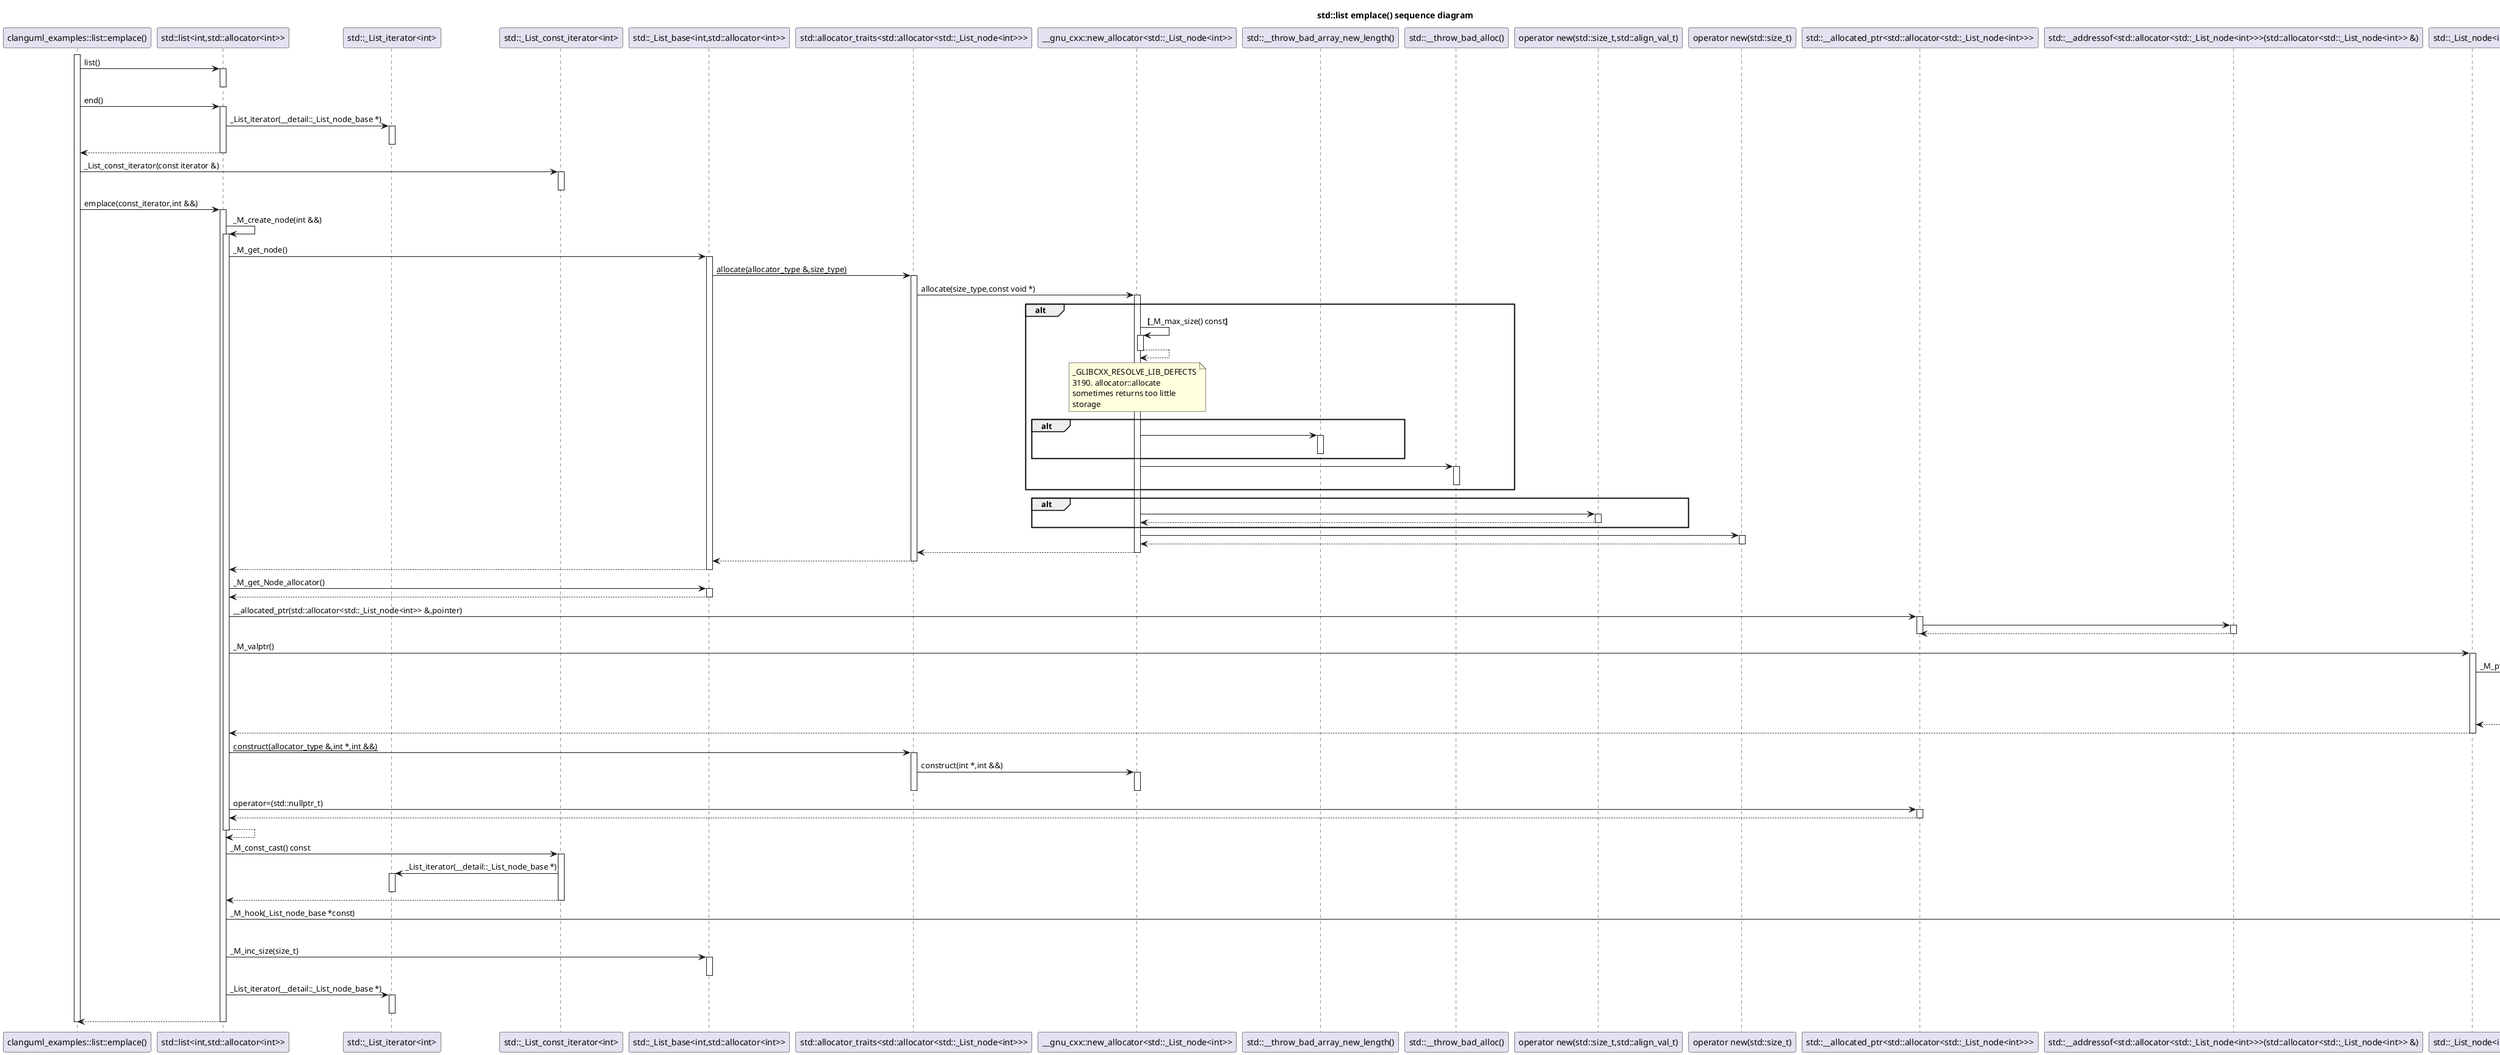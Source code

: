 @startuml
title std::list emplace() sequence diagram
participant "clanguml_examples::list::emplace()" as C_0016263699868639456484 [[https://github.com/bkryza/clang-uml-examples/blob/4db47111d5e311d6f44aebda99e419b7ffd8b7d2/cpp-standard-library/cpp-standard-library/src/list.cc#L4{emplace}]]
activate C_0016263699868639456484
participant "std::list<int,std::allocator<int>>" as C_0012688964058898021606 [[https://github.com/gcc-mirror/gcc/blob/releases/gcc-11.4.0/libstdc++-v3/include/bits/stl_list.h#L557{}]]
C_0016263699868639456484 -> C_0012688964058898021606 [[https://github.com/bkryza/clang-uml-examples/blob/4db47111d5e311d6f44aebda99e419b7ffd8b7d2/cpp-standard-library/cpp-standard-library/src/list.cc#L5{}]] : list()
activate C_0012688964058898021606
deactivate C_0012688964058898021606
C_0016263699868639456484 -> C_0012688964058898021606 [[https://github.com/bkryza/clang-uml-examples/blob/4db47111d5e311d6f44aebda99e419b7ffd8b7d2/cpp-standard-library/cpp-standard-library/src/list.cc#L6{}]] : end()
activate C_0012688964058898021606
participant "std::_List_iterator<int>" as C_0015791400372507591026 [[https://github.com/gcc-mirror/gcc/blob/releases/gcc-11.4.0/libstdc++-v3/include/bits/stl_list.h#L186{}]]
C_0012688964058898021606 -> C_0015791400372507591026 [[https://github.com/gcc-mirror/gcc/blob/releases/gcc-11.4.0/libstdc++-v3/include/bits/stl_list.h#L965{}]] : _List_iterator(__detail::_List_node_base *)
activate C_0015791400372507591026
deactivate C_0015791400372507591026
C_0012688964058898021606 --> C_0016263699868639456484
deactivate C_0012688964058898021606
participant "std::_List_const_iterator<int>" as C_0016481197395156723564 [[https://github.com/gcc-mirror/gcc/blob/releases/gcc-11.4.0/libstdc++-v3/include/bits/stl_list.h#L267{}]]
C_0016263699868639456484 -> C_0016481197395156723564 [[https://github.com/bkryza/clang-uml-examples/blob/4db47111d5e311d6f44aebda99e419b7ffd8b7d2/cpp-standard-library/cpp-standard-library/src/list.cc#L6{}]] : _List_const_iterator(const iterator &)
activate C_0016481197395156723564
deactivate C_0016481197395156723564
C_0016263699868639456484 -> C_0012688964058898021606 [[https://github.com/bkryza/clang-uml-examples/blob/4db47111d5e311d6f44aebda99e419b7ffd8b7d2/cpp-standard-library/cpp-standard-library/src/list.cc#L6{}]] : emplace(const_iterator,int &&)
activate C_0012688964058898021606
C_0012688964058898021606 -> C_0012688964058898021606 [[https://github.com/gcc-mirror/gcc/blob/releases/gcc-11.4.0/libstdc++-v3/include/bits/list.tcc#L92{}]] : _M_create_node(int &&)
activate C_0012688964058898021606
participant "std::_List_base<int,std::allocator<int>>" as C_0008221085376594923905 [[https://github.com/gcc-mirror/gcc/blob/releases/gcc-11.4.0/libstdc++-v3/include/bits/stl_list.h#L350{}]]
C_0012688964058898021606 -> C_0008221085376594923905 [[https://github.com/gcc-mirror/gcc/blob/releases/gcc-11.4.0/libstdc++-v3/include/bits/stl_list.h#L635{}]] : _M_get_node()
activate C_0008221085376594923905
participant "std::allocator_traits<std::allocator<std::_List_node<int>>>" as C_0001551730410201807116 [[https://github.com/gcc-mirror/gcc/blob/releases/gcc-11.4.0/libstdc++-v3/include/bits/alloc_traits.h#L411{}]]
C_0008221085376594923905 -> C_0001551730410201807116 [[https://github.com/gcc-mirror/gcc/blob/releases/gcc-11.4.0/libstdc++-v3/include/bits/stl_list.h#L443{}]] : __allocate(allocator_type &,size_type)__
activate C_0001551730410201807116
participant "__gnu_cxx::new_allocator<std::_List_node<int>>" as C_0011094973049152741561 [[https://github.com/gcc-mirror/gcc/blob/releases/gcc-11.4.0/libstdc++-v3/include/ext/new_allocator.h#L55{}]]
C_0001551730410201807116 -> C_0011094973049152741561 [[https://github.com/gcc-mirror/gcc/blob/releases/gcc-11.4.0/libstdc++-v3/include/bits/alloc_traits.h#L464{}]] : allocate(size_type,const void *)
activate C_0011094973049152741561
alt
C_0011094973049152741561 -> C_0011094973049152741561 [[https://github.com/gcc-mirror/gcc/blob/releases/gcc-11.4.0/libstdc++-v3/include/ext/new_allocator.h#L111{}]] : **[**_M_max_size() const**]**
activate C_0011094973049152741561
C_0011094973049152741561 --> C_0011094973049152741561
deactivate C_0011094973049152741561
note over C_0011094973049152741561
_GLIBCXX_RESOLVE_LIB_DEFECTS
3190. allocator::allocate
sometimes returns too little
storage
end note
alt
participant "std::__throw_bad_array_new_length()" as C_0017195084916193522427 [[https://github.com/gcc-mirror/gcc/blob/releases/gcc-11.4.0/libstdc++-v3/include/bits/functexcept.h#L55{}]]
C_0011094973049152741561 -> C_0017195084916193522427 [[https://github.com/gcc-mirror/gcc/blob/releases/gcc-11.4.0/libstdc++-v3/include/ext/new_allocator.h#L116{}]] : 
activate C_0017195084916193522427
deactivate C_0017195084916193522427
end
participant "std::__throw_bad_alloc()" as C_0013352003183979330430 [[https://github.com/gcc-mirror/gcc/blob/releases/gcc-11.4.0/libstdc++-v3/include/bits/functexcept.h#L52{}]]
C_0011094973049152741561 -> C_0013352003183979330430 [[https://github.com/gcc-mirror/gcc/blob/releases/gcc-11.4.0/libstdc++-v3/include/ext/new_allocator.h#L117{}]] : 
activate C_0013352003183979330430
deactivate C_0013352003183979330430
end
alt
participant "operator new(std::size_t,std::align_val_t)" as C_0011963844479920458001 [[https://github.com/gcc-mirror/gcc/blob/releases/gcc-11.4.0/libstdc++-v3/include/new#L149{}]]
C_0011094973049152741561 -> C_0011963844479920458001 [[https://github.com/gcc-mirror/gcc/blob/releases/gcc-11.4.0/libstdc++-v3/include/ext/new_allocator.h#L124{}]] : 
activate C_0011963844479920458001
C_0011963844479920458001 --> C_0011094973049152741561
deactivate C_0011963844479920458001
end
participant "operator new(std::size_t)" as C_0004706041140325739473 [[https://github.com/gcc-mirror/gcc/blob/releases/gcc-11.4.0/libstdc++-v3/include/new#L126{}]]
C_0011094973049152741561 -> C_0004706041140325739473 [[https://github.com/gcc-mirror/gcc/blob/releases/gcc-11.4.0/libstdc++-v3/include/ext/new_allocator.h#L127{}]] : 
activate C_0004706041140325739473
C_0004706041140325739473 --> C_0011094973049152741561
deactivate C_0004706041140325739473
C_0011094973049152741561 --> C_0001551730410201807116
deactivate C_0011094973049152741561
C_0001551730410201807116 --> C_0008221085376594923905
deactivate C_0001551730410201807116
C_0008221085376594923905 --> C_0012688964058898021606
deactivate C_0008221085376594923905
C_0012688964058898021606 -> C_0008221085376594923905 [[https://github.com/gcc-mirror/gcc/blob/releases/gcc-11.4.0/libstdc++-v3/include/bits/stl_list.h#L636{}]] : _M_get_Node_allocator()
activate C_0008221085376594923905
C_0008221085376594923905 --> C_0012688964058898021606
deactivate C_0008221085376594923905
participant "std::__allocated_ptr<std::allocator<std::_List_node<int>>>" as C_0001989690290086399833 [[https://github.com/gcc-mirror/gcc/blob/releases/gcc-11.4.0/libstdc++-v3/include/bits/allocated_ptr.h#L47{}]]
C_0012688964058898021606 -> C_0001989690290086399833 [[https://github.com/gcc-mirror/gcc/blob/releases/gcc-11.4.0/libstdc++-v3/include/bits/stl_list.h#L637{}]] : __allocated_ptr(std::allocator<std::_List_node<int>> &,pointer)
activate C_0001989690290086399833
participant "std::__addressof<std::allocator<std::_List_node<int>>>(std::allocator<std::_List_node<int>> &)" as C_0001314452755804900396 [[https://github.com/gcc-mirror/gcc/blob/releases/gcc-11.4.0/libstdc++-v3/include/bits/move.h#L49{}]]
C_0001989690290086399833 -> C_0001314452755804900396 [[https://github.com/gcc-mirror/gcc/blob/releases/gcc-11.4.0/libstdc++-v3/include/bits/allocated_ptr.h#L54{}]] : 
activate C_0001314452755804900396
C_0001314452755804900396 --> C_0001989690290086399833
deactivate C_0001314452755804900396
deactivate C_0001989690290086399833
participant "std::_List_node<int>" as C_0011620124836104627274 [[https://github.com/gcc-mirror/gcc/blob/releases/gcc-11.4.0/libstdc++-v3/include/bits/stl_list.h#L167{}]]
C_0012688964058898021606 -> C_0011620124836104627274 [[https://github.com/gcc-mirror/gcc/blob/releases/gcc-11.4.0/libstdc++-v3/include/bits/stl_list.h#L638{}]] : _M_valptr()
activate C_0011620124836104627274
participant "__gnu_cxx::__aligned_membuf<int>" as C_0001386050265178105811 [[https://github.com/gcc-mirror/gcc/blob/releases/gcc-11.4.0/libstdc++-v3/include/ext/aligned_buffer.h#L47{}]]
C_0011620124836104627274 -> C_0001386050265178105811 [[https://github.com/gcc-mirror/gcc/blob/releases/gcc-11.4.0/libstdc++-v3/include/bits/stl_list.h#L171{}]] : _M_ptr()
activate C_0001386050265178105811
C_0001386050265178105811 -> C_0001386050265178105811 [[https://github.com/gcc-mirror/gcc/blob/releases/gcc-11.4.0/libstdc++-v3/include/ext/aligned_buffer.h#L73{}]] : _M_addr()
activate C_0001386050265178105811
C_0001386050265178105811 --> C_0001386050265178105811
deactivate C_0001386050265178105811
C_0001386050265178105811 --> C_0011620124836104627274
deactivate C_0001386050265178105811
C_0011620124836104627274 --> C_0012688964058898021606
deactivate C_0011620124836104627274
C_0012688964058898021606 -> C_0001551730410201807116 [[https://github.com/gcc-mirror/gcc/blob/releases/gcc-11.4.0/libstdc++-v3/include/bits/stl_list.h#L638{}]] : __construct(allocator_type &,int *,int &&)__
activate C_0001551730410201807116
C_0001551730410201807116 -> C_0011094973049152741561 [[https://github.com/gcc-mirror/gcc/blob/releases/gcc-11.4.0/libstdc++-v3/include/bits/alloc_traits.h#L516{}]] : construct(int *,int &&)
activate C_0011094973049152741561
deactivate C_0011094973049152741561
deactivate C_0001551730410201807116
C_0012688964058898021606 -> C_0001989690290086399833 [[https://github.com/gcc-mirror/gcc/blob/releases/gcc-11.4.0/libstdc++-v3/include/bits/stl_list.h#L640{}]] : operator=(std::nullptr_t)
activate C_0001989690290086399833
C_0001989690290086399833 --> C_0012688964058898021606
deactivate C_0001989690290086399833
C_0012688964058898021606 --> C_0012688964058898021606
deactivate C_0012688964058898021606
C_0012688964058898021606 -> C_0016481197395156723564 [[https://github.com/gcc-mirror/gcc/blob/releases/gcc-11.4.0/libstdc++-v3/include/bits/list.tcc#L93{}]] : _M_const_cast() const
activate C_0016481197395156723564
C_0016481197395156723564 -> C_0015791400372507591026 [[https://github.com/gcc-mirror/gcc/blob/releases/gcc-11.4.0/libstdc++-v3/include/bits/stl_list.h#L292{}]] : _List_iterator(__detail::_List_node_base *)
activate C_0015791400372507591026
deactivate C_0015791400372507591026
C_0016481197395156723564 --> C_0012688964058898021606
deactivate C_0016481197395156723564
participant "std::__detail::_List_node_base" as C_0003061237274580542436 [[https://github.com/gcc-mirror/gcc/blob/releases/gcc-11.4.0/libstdc++-v3/include/bits/stl_list.h#L81{}]]
C_0012688964058898021606 -> C_0003061237274580542436 [[https://github.com/gcc-mirror/gcc/blob/releases/gcc-11.4.0/libstdc++-v3/include/bits/list.tcc#L93{}]] : _M_hook(_List_node_base *const)
activate C_0003061237274580542436
deactivate C_0003061237274580542436
C_0012688964058898021606 -> C_0008221085376594923905 [[https://github.com/gcc-mirror/gcc/blob/releases/gcc-11.4.0/libstdc++-v3/include/bits/list.tcc#L94{}]] : _M_inc_size(size_t)
activate C_0008221085376594923905
deactivate C_0008221085376594923905
C_0012688964058898021606 -> C_0015791400372507591026 [[https://github.com/gcc-mirror/gcc/blob/releases/gcc-11.4.0/libstdc++-v3/include/bits/list.tcc#L95{}]] : _List_iterator(__detail::_List_node_base *)
activate C_0015791400372507591026
deactivate C_0015791400372507591026
C_0012688964058898021606 --> C_0016263699868639456484
deactivate C_0012688964058898021606
deactivate C_0016263699868639456484

'Generated with clang-uml, version 0.5.3-16-gf97d420
'LLVM version Ubuntu clang version 17.0.6 (++20231209124227+6009708b4367-1~exp1~20231209124336.77)
@enduml
